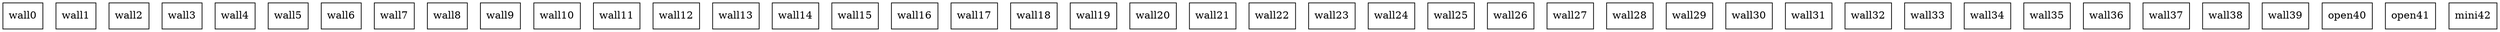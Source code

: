 graph room {
 node [shape="box"]; wall0 [pos="1,1!"]; wall1 [pos="2,1!"]; wall2 [pos="3,1!"]; wall3 [pos="4,1!"]; wall4 [pos="5,1!"]; wall5 [pos="6,1!"]; wall6 [pos="8,1!"]; wall7 [pos="9,1!"]; wall8 [pos="10,1!"]; wall9 [pos="11,1!"]; wall10 [pos="12,1!"]; wall11 [pos="13,1!"]; wall12 [pos="14,1!"]; wall13 [pos="1,2!"]; wall14 [pos="14,2!"]; wall15 [pos="1,3!"]; wall16 [pos="14,3!"]; wall17 [pos="1,4!"]; wall18 [pos="14,4!"]; wall19 [pos="1,5!"]; wall20 [pos="1,6!"]; wall21 [pos="14,6!"]; wall22 [pos="1,7!"]; wall23 [pos="14,7!"]; wall24 [pos="1,8!"]; wall25 [pos="14,8!"]; wall26 [pos="1,9!"]; wall27 [pos="2,9!"]; wall28 [pos="3,9!"]; wall29 [pos="4,9!"]; wall30 [pos="5,9!"]; wall31 [pos="6,9!"]; wall32 [pos="7,9!"]; wall33 [pos="8,9!"]; wall34 [pos="9,9!"]; wall35 [pos="10,9!"]; wall36 [pos="11,9!"]; wall37 [pos="12,9!"]; wall38 [pos="13,9!"]; wall39 [pos="14,9!"]; open40 [pos="7,1!"]; open41 [pos="14,5!"]; mini42 [pos="3,5!"]; }